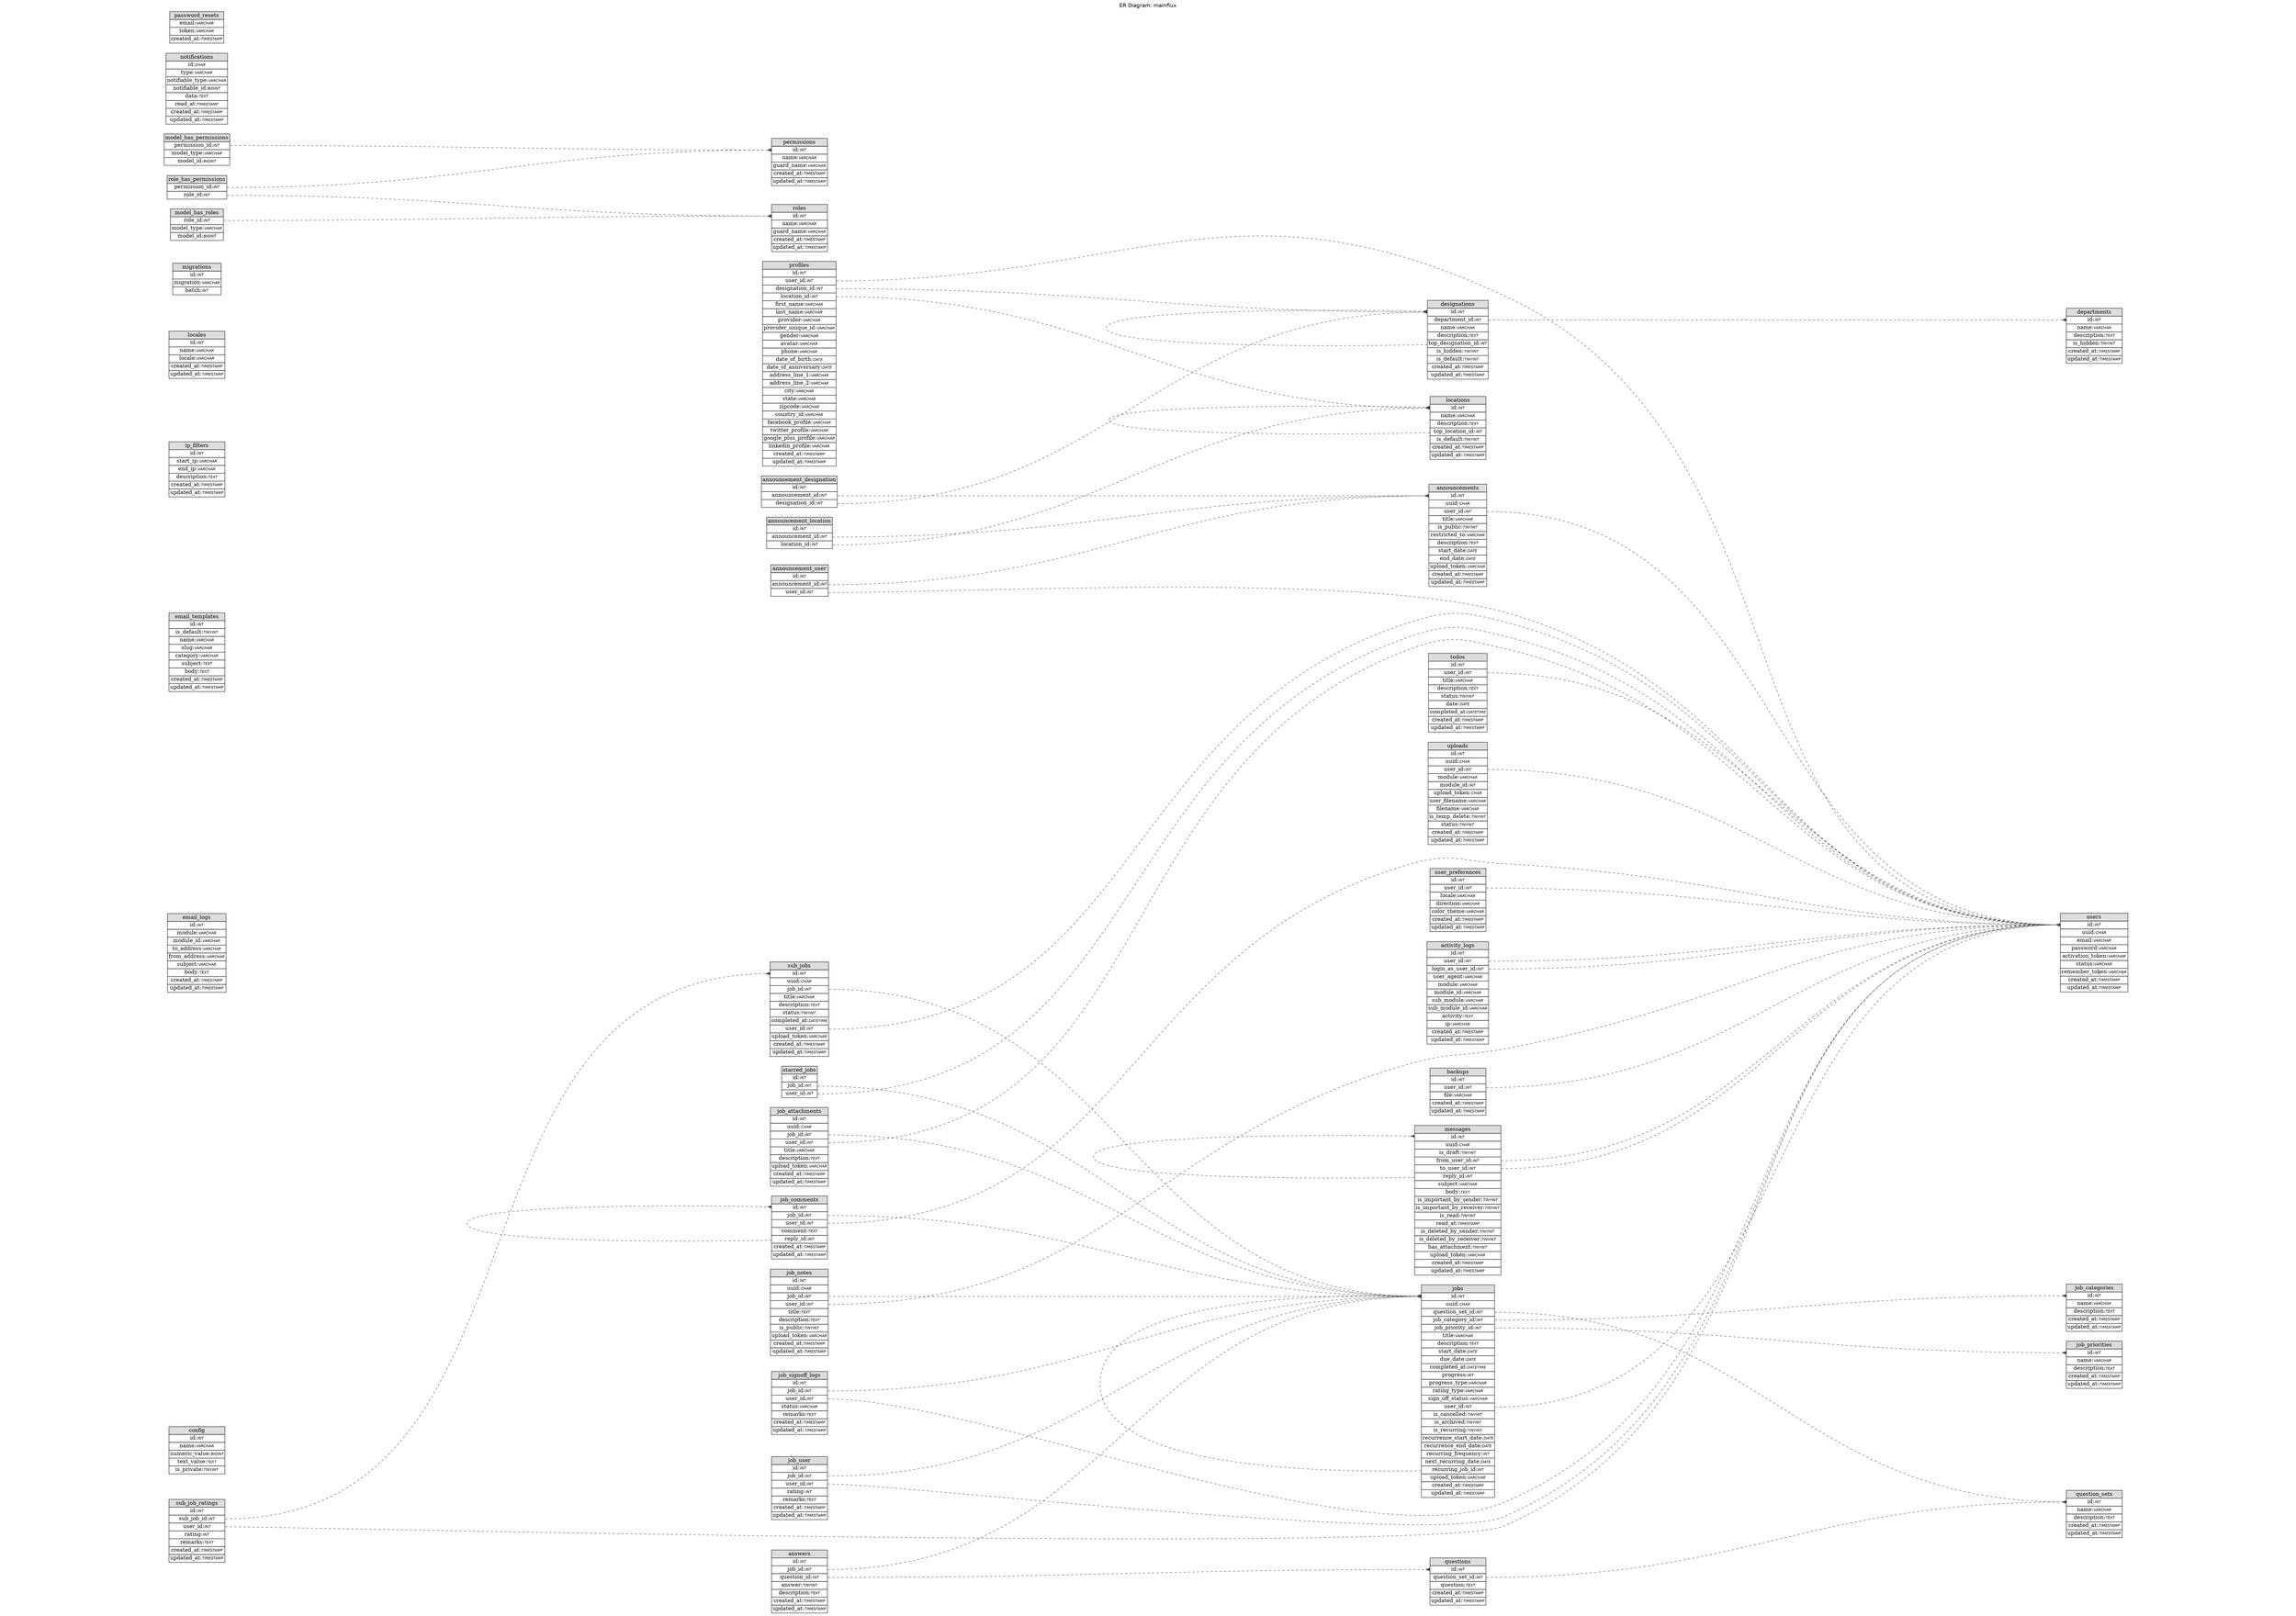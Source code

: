 // ************************************************************
// Generated by: Sequel Pro
// Version 4541
//
// http://www.sequelpro.com/
// https://github.com/sequelpro/sequelpro
//
// Host: localhost (MySQL 5.7.26)
// Database: mainflux
// Generation Time: 2019-09-07 17:00:14 +0000
// ************************************************************

digraph "Database Structure" {
	label = "ER Diagram: mainflux";
	labelloc = t;
	compound = true;
	node [ shape = record ];
	fontname = "Helvetica";
	ranksep = 1.25;
	ratio = 0.7;
	rankdir = LR;
	subgraph "table_activity_logs" {
		node [ shape = "plaintext" ];
		"activity_logs" [ label=<
			<TABLE BORDER="0" CELLSPACING="0" CELLBORDER="1">
			<TR><TD COLSPAN="3" BGCOLOR="#DDDDDD">activity_logs</TD></TR>
			<TR><TD COLSPAN="3" PORT="id">id:<FONT FACE="Helvetica-Oblique" POINT-SIZE="10">INT</FONT></TD></TR>
			<TR><TD COLSPAN="3" PORT="user_id">user_id:<FONT FACE="Helvetica-Oblique" POINT-SIZE="10">INT</FONT></TD></TR>
			<TR><TD COLSPAN="3" PORT="login_as_user_id">login_as_user_id:<FONT FACE="Helvetica-Oblique" POINT-SIZE="10">INT</FONT></TD></TR>
			<TR><TD COLSPAN="3" PORT="user_agent">user_agent:<FONT FACE="Helvetica-Oblique" POINT-SIZE="10">VARCHAR</FONT></TD></TR>
			<TR><TD COLSPAN="3" PORT="module">module:<FONT FACE="Helvetica-Oblique" POINT-SIZE="10">VARCHAR</FONT></TD></TR>
			<TR><TD COLSPAN="3" PORT="module_id">module_id:<FONT FACE="Helvetica-Oblique" POINT-SIZE="10">VARCHAR</FONT></TD></TR>
			<TR><TD COLSPAN="3" PORT="sub_module">sub_module:<FONT FACE="Helvetica-Oblique" POINT-SIZE="10">VARCHAR</FONT></TD></TR>
			<TR><TD COLSPAN="3" PORT="sub_module_id">sub_module_id:<FONT FACE="Helvetica-Oblique" POINT-SIZE="10">VARCHAR</FONT></TD></TR>
			<TR><TD COLSPAN="3" PORT="activity">activity:<FONT FACE="Helvetica-Oblique" POINT-SIZE="10">TEXT</FONT></TD></TR>
			<TR><TD COLSPAN="3" PORT="ip">ip:<FONT FACE="Helvetica-Oblique" POINT-SIZE="10">VARCHAR</FONT></TD></TR>
			<TR><TD COLSPAN="3" PORT="created_at">created_at:<FONT FACE="Helvetica-Oblique" POINT-SIZE="10">TIMESTAMP</FONT></TD></TR>
			<TR><TD COLSPAN="3" PORT="updated_at">updated_at:<FONT FACE="Helvetica-Oblique" POINT-SIZE="10">TIMESTAMP</FONT></TD></TR>
			</TABLE>>
		];
	}
	subgraph "table_announcement_designation" {
		node [ shape = "plaintext" ];
		"announcement_designation" [ label=<
			<TABLE BORDER="0" CELLSPACING="0" CELLBORDER="1">
			<TR><TD COLSPAN="3" BGCOLOR="#DDDDDD">announcement_designation</TD></TR>
			<TR><TD COLSPAN="3" PORT="id">id:<FONT FACE="Helvetica-Oblique" POINT-SIZE="10">INT</FONT></TD></TR>
			<TR><TD COLSPAN="3" PORT="announcement_id">announcement_id:<FONT FACE="Helvetica-Oblique" POINT-SIZE="10">INT</FONT></TD></TR>
			<TR><TD COLSPAN="3" PORT="designation_id">designation_id:<FONT FACE="Helvetica-Oblique" POINT-SIZE="10">INT</FONT></TD></TR>
			</TABLE>>
		];
	}
	subgraph "table_announcement_location" {
		node [ shape = "plaintext" ];
		"announcement_location" [ label=<
			<TABLE BORDER="0" CELLSPACING="0" CELLBORDER="1">
			<TR><TD COLSPAN="3" BGCOLOR="#DDDDDD">announcement_location</TD></TR>
			<TR><TD COLSPAN="3" PORT="id">id:<FONT FACE="Helvetica-Oblique" POINT-SIZE="10">INT</FONT></TD></TR>
			<TR><TD COLSPAN="3" PORT="announcement_id">announcement_id:<FONT FACE="Helvetica-Oblique" POINT-SIZE="10">INT</FONT></TD></TR>
			<TR><TD COLSPAN="3" PORT="location_id">location_id:<FONT FACE="Helvetica-Oblique" POINT-SIZE="10">INT</FONT></TD></TR>
			</TABLE>>
		];
	}
	subgraph "table_announcement_user" {
		node [ shape = "plaintext" ];
		"announcement_user" [ label=<
			<TABLE BORDER="0" CELLSPACING="0" CELLBORDER="1">
			<TR><TD COLSPAN="3" BGCOLOR="#DDDDDD">announcement_user</TD></TR>
			<TR><TD COLSPAN="3" PORT="id">id:<FONT FACE="Helvetica-Oblique" POINT-SIZE="10">INT</FONT></TD></TR>
			<TR><TD COLSPAN="3" PORT="announcement_id">announcement_id:<FONT FACE="Helvetica-Oblique" POINT-SIZE="10">INT</FONT></TD></TR>
			<TR><TD COLSPAN="3" PORT="user_id">user_id:<FONT FACE="Helvetica-Oblique" POINT-SIZE="10">INT</FONT></TD></TR>
			</TABLE>>
		];
	}
	subgraph "table_announcements" {
		node [ shape = "plaintext" ];
		"announcements" [ label=<
			<TABLE BORDER="0" CELLSPACING="0" CELLBORDER="1">
			<TR><TD COLSPAN="3" BGCOLOR="#DDDDDD">announcements</TD></TR>
			<TR><TD COLSPAN="3" PORT="id">id:<FONT FACE="Helvetica-Oblique" POINT-SIZE="10">INT</FONT></TD></TR>
			<TR><TD COLSPAN="3" PORT="uuid">uuid:<FONT FACE="Helvetica-Oblique" POINT-SIZE="10">CHAR</FONT></TD></TR>
			<TR><TD COLSPAN="3" PORT="user_id">user_id:<FONT FACE="Helvetica-Oblique" POINT-SIZE="10">INT</FONT></TD></TR>
			<TR><TD COLSPAN="3" PORT="title">title:<FONT FACE="Helvetica-Oblique" POINT-SIZE="10">VARCHAR</FONT></TD></TR>
			<TR><TD COLSPAN="3" PORT="is_public">is_public:<FONT FACE="Helvetica-Oblique" POINT-SIZE="10">TINYINT</FONT></TD></TR>
			<TR><TD COLSPAN="3" PORT="restricted_to">restricted_to:<FONT FACE="Helvetica-Oblique" POINT-SIZE="10">VARCHAR</FONT></TD></TR>
			<TR><TD COLSPAN="3" PORT="description">description:<FONT FACE="Helvetica-Oblique" POINT-SIZE="10">TEXT</FONT></TD></TR>
			<TR><TD COLSPAN="3" PORT="start_date">start_date:<FONT FACE="Helvetica-Oblique" POINT-SIZE="10">DATE</FONT></TD></TR>
			<TR><TD COLSPAN="3" PORT="end_date">end_date:<FONT FACE="Helvetica-Oblique" POINT-SIZE="10">DATE</FONT></TD></TR>
			<TR><TD COLSPAN="3" PORT="upload_token">upload_token:<FONT FACE="Helvetica-Oblique" POINT-SIZE="10">VARCHAR</FONT></TD></TR>
			<TR><TD COLSPAN="3" PORT="created_at">created_at:<FONT FACE="Helvetica-Oblique" POINT-SIZE="10">TIMESTAMP</FONT></TD></TR>
			<TR><TD COLSPAN="3" PORT="updated_at">updated_at:<FONT FACE="Helvetica-Oblique" POINT-SIZE="10">TIMESTAMP</FONT></TD></TR>
			</TABLE>>
		];
	}
	subgraph "table_answers" {
		node [ shape = "plaintext" ];
		"answers" [ label=<
			<TABLE BORDER="0" CELLSPACING="0" CELLBORDER="1">
			<TR><TD COLSPAN="3" BGCOLOR="#DDDDDD">answers</TD></TR>
			<TR><TD COLSPAN="3" PORT="id">id:<FONT FACE="Helvetica-Oblique" POINT-SIZE="10">INT</FONT></TD></TR>
			<TR><TD COLSPAN="3" PORT="job_id">job_id:<FONT FACE="Helvetica-Oblique" POINT-SIZE="10">INT</FONT></TD></TR>
			<TR><TD COLSPAN="3" PORT="question_id">question_id:<FONT FACE="Helvetica-Oblique" POINT-SIZE="10">INT</FONT></TD></TR>
			<TR><TD COLSPAN="3" PORT="answer">answer:<FONT FACE="Helvetica-Oblique" POINT-SIZE="10">TINYINT</FONT></TD></TR>
			<TR><TD COLSPAN="3" PORT="description">description:<FONT FACE="Helvetica-Oblique" POINT-SIZE="10">TEXT</FONT></TD></TR>
			<TR><TD COLSPAN="3" PORT="created_at">created_at:<FONT FACE="Helvetica-Oblique" POINT-SIZE="10">TIMESTAMP</FONT></TD></TR>
			<TR><TD COLSPAN="3" PORT="updated_at">updated_at:<FONT FACE="Helvetica-Oblique" POINT-SIZE="10">TIMESTAMP</FONT></TD></TR>
			</TABLE>>
		];
	}
	subgraph "table_backups" {
		node [ shape = "plaintext" ];
		"backups" [ label=<
			<TABLE BORDER="0" CELLSPACING="0" CELLBORDER="1">
			<TR><TD COLSPAN="3" BGCOLOR="#DDDDDD">backups</TD></TR>
			<TR><TD COLSPAN="3" PORT="id">id:<FONT FACE="Helvetica-Oblique" POINT-SIZE="10">INT</FONT></TD></TR>
			<TR><TD COLSPAN="3" PORT="user_id">user_id:<FONT FACE="Helvetica-Oblique" POINT-SIZE="10">INT</FONT></TD></TR>
			<TR><TD COLSPAN="3" PORT="file">file:<FONT FACE="Helvetica-Oblique" POINT-SIZE="10">VARCHAR</FONT></TD></TR>
			<TR><TD COLSPAN="3" PORT="created_at">created_at:<FONT FACE="Helvetica-Oblique" POINT-SIZE="10">TIMESTAMP</FONT></TD></TR>
			<TR><TD COLSPAN="3" PORT="updated_at">updated_at:<FONT FACE="Helvetica-Oblique" POINT-SIZE="10">TIMESTAMP</FONT></TD></TR>
			</TABLE>>
		];
	}
	subgraph "table_config" {
		node [ shape = "plaintext" ];
		"config" [ label=<
			<TABLE BORDER="0" CELLSPACING="0" CELLBORDER="1">
			<TR><TD COLSPAN="3" BGCOLOR="#DDDDDD">config</TD></TR>
			<TR><TD COLSPAN="3" PORT="id">id:<FONT FACE="Helvetica-Oblique" POINT-SIZE="10">INT</FONT></TD></TR>
			<TR><TD COLSPAN="3" PORT="name">name:<FONT FACE="Helvetica-Oblique" POINT-SIZE="10">VARCHAR</FONT></TD></TR>
			<TR><TD COLSPAN="3" PORT="numeric_value">numeric_value:<FONT FACE="Helvetica-Oblique" POINT-SIZE="10">BIGINT</FONT></TD></TR>
			<TR><TD COLSPAN="3" PORT="text_value">text_value:<FONT FACE="Helvetica-Oblique" POINT-SIZE="10">TEXT</FONT></TD></TR>
			<TR><TD COLSPAN="3" PORT="is_private">is_private:<FONT FACE="Helvetica-Oblique" POINT-SIZE="10">TINYINT</FONT></TD></TR>
			</TABLE>>
		];
	}
	subgraph "table_departments" {
		node [ shape = "plaintext" ];
		"departments" [ label=<
			<TABLE BORDER="0" CELLSPACING="0" CELLBORDER="1">
			<TR><TD COLSPAN="3" BGCOLOR="#DDDDDD">departments</TD></TR>
			<TR><TD COLSPAN="3" PORT="id">id:<FONT FACE="Helvetica-Oblique" POINT-SIZE="10">INT</FONT></TD></TR>
			<TR><TD COLSPAN="3" PORT="name">name:<FONT FACE="Helvetica-Oblique" POINT-SIZE="10">VARCHAR</FONT></TD></TR>
			<TR><TD COLSPAN="3" PORT="description">description:<FONT FACE="Helvetica-Oblique" POINT-SIZE="10">TEXT</FONT></TD></TR>
			<TR><TD COLSPAN="3" PORT="is_hidden">is_hidden:<FONT FACE="Helvetica-Oblique" POINT-SIZE="10">TINYINT</FONT></TD></TR>
			<TR><TD COLSPAN="3" PORT="created_at">created_at:<FONT FACE="Helvetica-Oblique" POINT-SIZE="10">TIMESTAMP</FONT></TD></TR>
			<TR><TD COLSPAN="3" PORT="updated_at">updated_at:<FONT FACE="Helvetica-Oblique" POINT-SIZE="10">TIMESTAMP</FONT></TD></TR>
			</TABLE>>
		];
	}
	subgraph "table_designations" {
		node [ shape = "plaintext" ];
		"designations" [ label=<
			<TABLE BORDER="0" CELLSPACING="0" CELLBORDER="1">
			<TR><TD COLSPAN="3" BGCOLOR="#DDDDDD">designations</TD></TR>
			<TR><TD COLSPAN="3" PORT="id">id:<FONT FACE="Helvetica-Oblique" POINT-SIZE="10">INT</FONT></TD></TR>
			<TR><TD COLSPAN="3" PORT="department_id">department_id:<FONT FACE="Helvetica-Oblique" POINT-SIZE="10">INT</FONT></TD></TR>
			<TR><TD COLSPAN="3" PORT="name">name:<FONT FACE="Helvetica-Oblique" POINT-SIZE="10">VARCHAR</FONT></TD></TR>
			<TR><TD COLSPAN="3" PORT="description">description:<FONT FACE="Helvetica-Oblique" POINT-SIZE="10">TEXT</FONT></TD></TR>
			<TR><TD COLSPAN="3" PORT="top_designation_id">top_designation_id:<FONT FACE="Helvetica-Oblique" POINT-SIZE="10">INT</FONT></TD></TR>
			<TR><TD COLSPAN="3" PORT="is_hidden">is_hidden:<FONT FACE="Helvetica-Oblique" POINT-SIZE="10">TINYINT</FONT></TD></TR>
			<TR><TD COLSPAN="3" PORT="is_default">is_default:<FONT FACE="Helvetica-Oblique" POINT-SIZE="10">TINYINT</FONT></TD></TR>
			<TR><TD COLSPAN="3" PORT="created_at">created_at:<FONT FACE="Helvetica-Oblique" POINT-SIZE="10">TIMESTAMP</FONT></TD></TR>
			<TR><TD COLSPAN="3" PORT="updated_at">updated_at:<FONT FACE="Helvetica-Oblique" POINT-SIZE="10">TIMESTAMP</FONT></TD></TR>
			</TABLE>>
		];
	}
	subgraph "table_email_logs" {
		node [ shape = "plaintext" ];
		"email_logs" [ label=<
			<TABLE BORDER="0" CELLSPACING="0" CELLBORDER="1">
			<TR><TD COLSPAN="3" BGCOLOR="#DDDDDD">email_logs</TD></TR>
			<TR><TD COLSPAN="3" PORT="id">id:<FONT FACE="Helvetica-Oblique" POINT-SIZE="10">INT</FONT></TD></TR>
			<TR><TD COLSPAN="3" PORT="module">module:<FONT FACE="Helvetica-Oblique" POINT-SIZE="10">VARCHAR</FONT></TD></TR>
			<TR><TD COLSPAN="3" PORT="module_id">module_id:<FONT FACE="Helvetica-Oblique" POINT-SIZE="10">VARCHAR</FONT></TD></TR>
			<TR><TD COLSPAN="3" PORT="to_address">to_address:<FONT FACE="Helvetica-Oblique" POINT-SIZE="10">VARCHAR</FONT></TD></TR>
			<TR><TD COLSPAN="3" PORT="from_address">from_address:<FONT FACE="Helvetica-Oblique" POINT-SIZE="10">VARCHAR</FONT></TD></TR>
			<TR><TD COLSPAN="3" PORT="subject">subject:<FONT FACE="Helvetica-Oblique" POINT-SIZE="10">VARCHAR</FONT></TD></TR>
			<TR><TD COLSPAN="3" PORT="body">body:<FONT FACE="Helvetica-Oblique" POINT-SIZE="10">TEXT</FONT></TD></TR>
			<TR><TD COLSPAN="3" PORT="created_at">created_at:<FONT FACE="Helvetica-Oblique" POINT-SIZE="10">TIMESTAMP</FONT></TD></TR>
			<TR><TD COLSPAN="3" PORT="updated_at">updated_at:<FONT FACE="Helvetica-Oblique" POINT-SIZE="10">TIMESTAMP</FONT></TD></TR>
			</TABLE>>
		];
	}
	subgraph "table_email_templates" {
		node [ shape = "plaintext" ];
		"email_templates" [ label=<
			<TABLE BORDER="0" CELLSPACING="0" CELLBORDER="1">
			<TR><TD COLSPAN="3" BGCOLOR="#DDDDDD">email_templates</TD></TR>
			<TR><TD COLSPAN="3" PORT="id">id:<FONT FACE="Helvetica-Oblique" POINT-SIZE="10">INT</FONT></TD></TR>
			<TR><TD COLSPAN="3" PORT="is_default">is_default:<FONT FACE="Helvetica-Oblique" POINT-SIZE="10">TINYINT</FONT></TD></TR>
			<TR><TD COLSPAN="3" PORT="name">name:<FONT FACE="Helvetica-Oblique" POINT-SIZE="10">VARCHAR</FONT></TD></TR>
			<TR><TD COLSPAN="3" PORT="slug">slug:<FONT FACE="Helvetica-Oblique" POINT-SIZE="10">VARCHAR</FONT></TD></TR>
			<TR><TD COLSPAN="3" PORT="category">category:<FONT FACE="Helvetica-Oblique" POINT-SIZE="10">VARCHAR</FONT></TD></TR>
			<TR><TD COLSPAN="3" PORT="subject">subject:<FONT FACE="Helvetica-Oblique" POINT-SIZE="10">TEXT</FONT></TD></TR>
			<TR><TD COLSPAN="3" PORT="body">body:<FONT FACE="Helvetica-Oblique" POINT-SIZE="10">TEXT</FONT></TD></TR>
			<TR><TD COLSPAN="3" PORT="created_at">created_at:<FONT FACE="Helvetica-Oblique" POINT-SIZE="10">TIMESTAMP</FONT></TD></TR>
			<TR><TD COLSPAN="3" PORT="updated_at">updated_at:<FONT FACE="Helvetica-Oblique" POINT-SIZE="10">TIMESTAMP</FONT></TD></TR>
			</TABLE>>
		];
	}
	subgraph "table_ip_filters" {
		node [ shape = "plaintext" ];
		"ip_filters" [ label=<
			<TABLE BORDER="0" CELLSPACING="0" CELLBORDER="1">
			<TR><TD COLSPAN="3" BGCOLOR="#DDDDDD">ip_filters</TD></TR>
			<TR><TD COLSPAN="3" PORT="id">id:<FONT FACE="Helvetica-Oblique" POINT-SIZE="10">INT</FONT></TD></TR>
			<TR><TD COLSPAN="3" PORT="start_ip">start_ip:<FONT FACE="Helvetica-Oblique" POINT-SIZE="10">VARCHAR</FONT></TD></TR>
			<TR><TD COLSPAN="3" PORT="end_ip">end_ip:<FONT FACE="Helvetica-Oblique" POINT-SIZE="10">VARCHAR</FONT></TD></TR>
			<TR><TD COLSPAN="3" PORT="description">description:<FONT FACE="Helvetica-Oblique" POINT-SIZE="10">TEXT</FONT></TD></TR>
			<TR><TD COLSPAN="3" PORT="created_at">created_at:<FONT FACE="Helvetica-Oblique" POINT-SIZE="10">TIMESTAMP</FONT></TD></TR>
			<TR><TD COLSPAN="3" PORT="updated_at">updated_at:<FONT FACE="Helvetica-Oblique" POINT-SIZE="10">TIMESTAMP</FONT></TD></TR>
			</TABLE>>
		];
	}
	subgraph "table_jobs" {
		node [ shape = "plaintext" ];
		"jobs" [ label=<
			<TABLE BORDER="0" CELLSPACING="0" CELLBORDER="1">
			<TR><TD COLSPAN="3" BGCOLOR="#DDDDDD">jobs</TD></TR>
			<TR><TD COLSPAN="3" PORT="id">id:<FONT FACE="Helvetica-Oblique" POINT-SIZE="10">BIGINT</FONT></TD></TR>
			<TR><TD COLSPAN="3" PORT="queue">queue:<FONT FACE="Helvetica-Oblique" POINT-SIZE="10">VARCHAR</FONT></TD></TR>
			<TR><TD COLSPAN="3" PORT="payload">payload:<FONT FACE="Helvetica-Oblique" POINT-SIZE="10">LONGTEXT</FONT></TD></TR>
			<TR><TD COLSPAN="3" PORT="attempts">attempts:<FONT FACE="Helvetica-Oblique" POINT-SIZE="10">TINYINT</FONT></TD></TR>
			<TR><TD COLSPAN="3" PORT="reserved_at">reserved_at:<FONT FACE="Helvetica-Oblique" POINT-SIZE="10">INT</FONT></TD></TR>
			<TR><TD COLSPAN="3" PORT="available_at">available_at:<FONT FACE="Helvetica-Oblique" POINT-SIZE="10">INT</FONT></TD></TR>
			<TR><TD COLSPAN="3" PORT="created_at">created_at:<FONT FACE="Helvetica-Oblique" POINT-SIZE="10">INT</FONT></TD></TR>
			</TABLE>>
		];
	}
	subgraph "table_locales" {
		node [ shape = "plaintext" ];
		"locales" [ label=<
			<TABLE BORDER="0" CELLSPACING="0" CELLBORDER="1">
			<TR><TD COLSPAN="3" BGCOLOR="#DDDDDD">locales</TD></TR>
			<TR><TD COLSPAN="3" PORT="id">id:<FONT FACE="Helvetica-Oblique" POINT-SIZE="10">INT</FONT></TD></TR>
			<TR><TD COLSPAN="3" PORT="name">name:<FONT FACE="Helvetica-Oblique" POINT-SIZE="10">VARCHAR</FONT></TD></TR>
			<TR><TD COLSPAN="3" PORT="locale">locale:<FONT FACE="Helvetica-Oblique" POINT-SIZE="10">VARCHAR</FONT></TD></TR>
			<TR><TD COLSPAN="3" PORT="created_at">created_at:<FONT FACE="Helvetica-Oblique" POINT-SIZE="10">TIMESTAMP</FONT></TD></TR>
			<TR><TD COLSPAN="3" PORT="updated_at">updated_at:<FONT FACE="Helvetica-Oblique" POINT-SIZE="10">TIMESTAMP</FONT></TD></TR>
			</TABLE>>
		];
	}
	subgraph "table_locations" {
		node [ shape = "plaintext" ];
		"locations" [ label=<
			<TABLE BORDER="0" CELLSPACING="0" CELLBORDER="1">
			<TR><TD COLSPAN="3" BGCOLOR="#DDDDDD">locations</TD></TR>
			<TR><TD COLSPAN="3" PORT="id">id:<FONT FACE="Helvetica-Oblique" POINT-SIZE="10">INT</FONT></TD></TR>
			<TR><TD COLSPAN="3" PORT="name">name:<FONT FACE="Helvetica-Oblique" POINT-SIZE="10">VARCHAR</FONT></TD></TR>
			<TR><TD COLSPAN="3" PORT="description">description:<FONT FACE="Helvetica-Oblique" POINT-SIZE="10">TEXT</FONT></TD></TR>
			<TR><TD COLSPAN="3" PORT="top_location_id">top_location_id:<FONT FACE="Helvetica-Oblique" POINT-SIZE="10">INT</FONT></TD></TR>
			<TR><TD COLSPAN="3" PORT="is_default">is_default:<FONT FACE="Helvetica-Oblique" POINT-SIZE="10">TINYINT</FONT></TD></TR>
			<TR><TD COLSPAN="3" PORT="created_at">created_at:<FONT FACE="Helvetica-Oblique" POINT-SIZE="10">TIMESTAMP</FONT></TD></TR>
			<TR><TD COLSPAN="3" PORT="updated_at">updated_at:<FONT FACE="Helvetica-Oblique" POINT-SIZE="10">TIMESTAMP</FONT></TD></TR>
			</TABLE>>
		];
	}
	subgraph "table_messages" {
		node [ shape = "plaintext" ];
		"messages" [ label=<
			<TABLE BORDER="0" CELLSPACING="0" CELLBORDER="1">
			<TR><TD COLSPAN="3" BGCOLOR="#DDDDDD">messages</TD></TR>
			<TR><TD COLSPAN="3" PORT="id">id:<FONT FACE="Helvetica-Oblique" POINT-SIZE="10">INT</FONT></TD></TR>
			<TR><TD COLSPAN="3" PORT="uuid">uuid:<FONT FACE="Helvetica-Oblique" POINT-SIZE="10">CHAR</FONT></TD></TR>
			<TR><TD COLSPAN="3" PORT="is_draft">is_draft:<FONT FACE="Helvetica-Oblique" POINT-SIZE="10">TINYINT</FONT></TD></TR>
			<TR><TD COLSPAN="3" PORT="from_user_id">from_user_id:<FONT FACE="Helvetica-Oblique" POINT-SIZE="10">INT</FONT></TD></TR>
			<TR><TD COLSPAN="3" PORT="to_user_id">to_user_id:<FONT FACE="Helvetica-Oblique" POINT-SIZE="10">INT</FONT></TD></TR>
			<TR><TD COLSPAN="3" PORT="reply_id">reply_id:<FONT FACE="Helvetica-Oblique" POINT-SIZE="10">INT</FONT></TD></TR>
			<TR><TD COLSPAN="3" PORT="subject">subject:<FONT FACE="Helvetica-Oblique" POINT-SIZE="10">VARCHAR</FONT></TD></TR>
			<TR><TD COLSPAN="3" PORT="body">body:<FONT FACE="Helvetica-Oblique" POINT-SIZE="10">TEXT</FONT></TD></TR>
			<TR><TD COLSPAN="3" PORT="is_important_by_sender">is_important_by_sender:<FONT FACE="Helvetica-Oblique" POINT-SIZE="10">TINYINT</FONT></TD></TR>
			<TR><TD COLSPAN="3" PORT="is_important_by_receiver">is_important_by_receiver:<FONT FACE="Helvetica-Oblique" POINT-SIZE="10">TINYINT</FONT></TD></TR>
			<TR><TD COLSPAN="3" PORT="is_read">is_read:<FONT FACE="Helvetica-Oblique" POINT-SIZE="10">TINYINT</FONT></TD></TR>
			<TR><TD COLSPAN="3" PORT="read_at">read_at:<FONT FACE="Helvetica-Oblique" POINT-SIZE="10">TIMESTAMP</FONT></TD></TR>
			<TR><TD COLSPAN="3" PORT="is_deleted_by_sender">is_deleted_by_sender:<FONT FACE="Helvetica-Oblique" POINT-SIZE="10">TINYINT</FONT></TD></TR>
			<TR><TD COLSPAN="3" PORT="is_deleted_by_receiver">is_deleted_by_receiver:<FONT FACE="Helvetica-Oblique" POINT-SIZE="10">TINYINT</FONT></TD></TR>
			<TR><TD COLSPAN="3" PORT="has_attachment">has_attachment:<FONT FACE="Helvetica-Oblique" POINT-SIZE="10">TINYINT</FONT></TD></TR>
			<TR><TD COLSPAN="3" PORT="upload_token">upload_token:<FONT FACE="Helvetica-Oblique" POINT-SIZE="10">VARCHAR</FONT></TD></TR>
			<TR><TD COLSPAN="3" PORT="created_at">created_at:<FONT FACE="Helvetica-Oblique" POINT-SIZE="10">TIMESTAMP</FONT></TD></TR>
			<TR><TD COLSPAN="3" PORT="updated_at">updated_at:<FONT FACE="Helvetica-Oblique" POINT-SIZE="10">TIMESTAMP</FONT></TD></TR>
			</TABLE>>
		];
	}
	subgraph "table_migrations" {
		node [ shape = "plaintext" ];
		"migrations" [ label=<
			<TABLE BORDER="0" CELLSPACING="0" CELLBORDER="1">
			<TR><TD COLSPAN="3" BGCOLOR="#DDDDDD">migrations</TD></TR>
			<TR><TD COLSPAN="3" PORT="id">id:<FONT FACE="Helvetica-Oblique" POINT-SIZE="10">INT</FONT></TD></TR>
			<TR><TD COLSPAN="3" PORT="migration">migration:<FONT FACE="Helvetica-Oblique" POINT-SIZE="10">VARCHAR</FONT></TD></TR>
			<TR><TD COLSPAN="3" PORT="batch">batch:<FONT FACE="Helvetica-Oblique" POINT-SIZE="10">INT</FONT></TD></TR>
			</TABLE>>
		];
	}
	subgraph "table_model_has_permissions" {
		node [ shape = "plaintext" ];
		"model_has_permissions" [ label=<
			<TABLE BORDER="0" CELLSPACING="0" CELLBORDER="1">
			<TR><TD COLSPAN="3" BGCOLOR="#DDDDDD">model_has_permissions</TD></TR>
			<TR><TD COLSPAN="3" PORT="permission_id">permission_id:<FONT FACE="Helvetica-Oblique" POINT-SIZE="10">INT</FONT></TD></TR>
			<TR><TD COLSPAN="3" PORT="model_type">model_type:<FONT FACE="Helvetica-Oblique" POINT-SIZE="10">VARCHAR</FONT></TD></TR>
			<TR><TD COLSPAN="3" PORT="model_id">model_id:<FONT FACE="Helvetica-Oblique" POINT-SIZE="10">BIGINT</FONT></TD></TR>
			</TABLE>>
		];
	}
	subgraph "table_model_has_roles" {
		node [ shape = "plaintext" ];
		"model_has_roles" [ label=<
			<TABLE BORDER="0" CELLSPACING="0" CELLBORDER="1">
			<TR><TD COLSPAN="3" BGCOLOR="#DDDDDD">model_has_roles</TD></TR>
			<TR><TD COLSPAN="3" PORT="role_id">role_id:<FONT FACE="Helvetica-Oblique" POINT-SIZE="10">INT</FONT></TD></TR>
			<TR><TD COLSPAN="3" PORT="model_type">model_type:<FONT FACE="Helvetica-Oblique" POINT-SIZE="10">VARCHAR</FONT></TD></TR>
			<TR><TD COLSPAN="3" PORT="model_id">model_id:<FONT FACE="Helvetica-Oblique" POINT-SIZE="10">BIGINT</FONT></TD></TR>
			</TABLE>>
		];
	}
	subgraph "table_notifications" {
		node [ shape = "plaintext" ];
		"notifications" [ label=<
			<TABLE BORDER="0" CELLSPACING="0" CELLBORDER="1">
			<TR><TD COLSPAN="3" BGCOLOR="#DDDDDD">notifications</TD></TR>
			<TR><TD COLSPAN="3" PORT="id">id:<FONT FACE="Helvetica-Oblique" POINT-SIZE="10">CHAR</FONT></TD></TR>
			<TR><TD COLSPAN="3" PORT="type">type:<FONT FACE="Helvetica-Oblique" POINT-SIZE="10">VARCHAR</FONT></TD></TR>
			<TR><TD COLSPAN="3" PORT="notifiable_type">notifiable_type:<FONT FACE="Helvetica-Oblique" POINT-SIZE="10">VARCHAR</FONT></TD></TR>
			<TR><TD COLSPAN="3" PORT="notifiable_id">notifiable_id:<FONT FACE="Helvetica-Oblique" POINT-SIZE="10">BIGINT</FONT></TD></TR>
			<TR><TD COLSPAN="3" PORT="data">data:<FONT FACE="Helvetica-Oblique" POINT-SIZE="10">TEXT</FONT></TD></TR>
			<TR><TD COLSPAN="3" PORT="read_at">read_at:<FONT FACE="Helvetica-Oblique" POINT-SIZE="10">TIMESTAMP</FONT></TD></TR>
			<TR><TD COLSPAN="3" PORT="created_at">created_at:<FONT FACE="Helvetica-Oblique" POINT-SIZE="10">TIMESTAMP</FONT></TD></TR>
			<TR><TD COLSPAN="3" PORT="updated_at">updated_at:<FONT FACE="Helvetica-Oblique" POINT-SIZE="10">TIMESTAMP</FONT></TD></TR>
			</TABLE>>
		];
	}
	subgraph "table_password_resets" {
		node [ shape = "plaintext" ];
		"password_resets" [ label=<
			<TABLE BORDER="0" CELLSPACING="0" CELLBORDER="1">
			<TR><TD COLSPAN="3" BGCOLOR="#DDDDDD">password_resets</TD></TR>
			<TR><TD COLSPAN="3" PORT="email">email:<FONT FACE="Helvetica-Oblique" POINT-SIZE="10">VARCHAR</FONT></TD></TR>
			<TR><TD COLSPAN="3" PORT="token">token:<FONT FACE="Helvetica-Oblique" POINT-SIZE="10">VARCHAR</FONT></TD></TR>
			<TR><TD COLSPAN="3" PORT="created_at">created_at:<FONT FACE="Helvetica-Oblique" POINT-SIZE="10">TIMESTAMP</FONT></TD></TR>
			</TABLE>>
		];
	}
	subgraph "table_permissions" {
		node [ shape = "plaintext" ];
		"permissions" [ label=<
			<TABLE BORDER="0" CELLSPACING="0" CELLBORDER="1">
			<TR><TD COLSPAN="3" BGCOLOR="#DDDDDD">permissions</TD></TR>
			<TR><TD COLSPAN="3" PORT="id">id:<FONT FACE="Helvetica-Oblique" POINT-SIZE="10">INT</FONT></TD></TR>
			<TR><TD COLSPAN="3" PORT="name">name:<FONT FACE="Helvetica-Oblique" POINT-SIZE="10">VARCHAR</FONT></TD></TR>
			<TR><TD COLSPAN="3" PORT="guard_name">guard_name:<FONT FACE="Helvetica-Oblique" POINT-SIZE="10">VARCHAR</FONT></TD></TR>
			<TR><TD COLSPAN="3" PORT="created_at">created_at:<FONT FACE="Helvetica-Oblique" POINT-SIZE="10">TIMESTAMP</FONT></TD></TR>
			<TR><TD COLSPAN="3" PORT="updated_at">updated_at:<FONT FACE="Helvetica-Oblique" POINT-SIZE="10">TIMESTAMP</FONT></TD></TR>
			</TABLE>>
		];
	}
	subgraph "table_profiles" {
		node [ shape = "plaintext" ];
		"profiles" [ label=<
			<TABLE BORDER="0" CELLSPACING="0" CELLBORDER="1">
			<TR><TD COLSPAN="3" BGCOLOR="#DDDDDD">profiles</TD></TR>
			<TR><TD COLSPAN="3" PORT="id">id:<FONT FACE="Helvetica-Oblique" POINT-SIZE="10">INT</FONT></TD></TR>
			<TR><TD COLSPAN="3" PORT="user_id">user_id:<FONT FACE="Helvetica-Oblique" POINT-SIZE="10">INT</FONT></TD></TR>
			<TR><TD COLSPAN="3" PORT="designation_id">designation_id:<FONT FACE="Helvetica-Oblique" POINT-SIZE="10">INT</FONT></TD></TR>
			<TR><TD COLSPAN="3" PORT="location_id">location_id:<FONT FACE="Helvetica-Oblique" POINT-SIZE="10">INT</FONT></TD></TR>
			<TR><TD COLSPAN="3" PORT="first_name">first_name:<FONT FACE="Helvetica-Oblique" POINT-SIZE="10">VARCHAR</FONT></TD></TR>
			<TR><TD COLSPAN="3" PORT="last_name">last_name:<FONT FACE="Helvetica-Oblique" POINT-SIZE="10">VARCHAR</FONT></TD></TR>
			<TR><TD COLSPAN="3" PORT="provider">provider:<FONT FACE="Helvetica-Oblique" POINT-SIZE="10">VARCHAR</FONT></TD></TR>
			<TR><TD COLSPAN="3" PORT="provider_unique_id">provider_unique_id:<FONT FACE="Helvetica-Oblique" POINT-SIZE="10">VARCHAR</FONT></TD></TR>
			<TR><TD COLSPAN="3" PORT="gender">gender:<FONT FACE="Helvetica-Oblique" POINT-SIZE="10">VARCHAR</FONT></TD></TR>
			<TR><TD COLSPAN="3" PORT="avatar">avatar:<FONT FACE="Helvetica-Oblique" POINT-SIZE="10">VARCHAR</FONT></TD></TR>
			<TR><TD COLSPAN="3" PORT="phone">phone:<FONT FACE="Helvetica-Oblique" POINT-SIZE="10">VARCHAR</FONT></TD></TR>
			<TR><TD COLSPAN="3" PORT="date_of_birth">date_of_birth:<FONT FACE="Helvetica-Oblique" POINT-SIZE="10">DATE</FONT></TD></TR>
			<TR><TD COLSPAN="3" PORT="date_of_anniversary">date_of_anniversary:<FONT FACE="Helvetica-Oblique" POINT-SIZE="10">DATE</FONT></TD></TR>
			<TR><TD COLSPAN="3" PORT="address_line_1">address_line_1:<FONT FACE="Helvetica-Oblique" POINT-SIZE="10">VARCHAR</FONT></TD></TR>
			<TR><TD COLSPAN="3" PORT="address_line_2">address_line_2:<FONT FACE="Helvetica-Oblique" POINT-SIZE="10">VARCHAR</FONT></TD></TR>
			<TR><TD COLSPAN="3" PORT="city">city:<FONT FACE="Helvetica-Oblique" POINT-SIZE="10">VARCHAR</FONT></TD></TR>
			<TR><TD COLSPAN="3" PORT="state">state:<FONT FACE="Helvetica-Oblique" POINT-SIZE="10">VARCHAR</FONT></TD></TR>
			<TR><TD COLSPAN="3" PORT="zipcode">zipcode:<FONT FACE="Helvetica-Oblique" POINT-SIZE="10">VARCHAR</FONT></TD></TR>
			<TR><TD COLSPAN="3" PORT="country_id">country_id:<FONT FACE="Helvetica-Oblique" POINT-SIZE="10">VARCHAR</FONT></TD></TR>
			<TR><TD COLSPAN="3" PORT="facebook_profile">facebook_profile:<FONT FACE="Helvetica-Oblique" POINT-SIZE="10">VARCHAR</FONT></TD></TR>
			<TR><TD COLSPAN="3" PORT="twitter_profile">twitter_profile:<FONT FACE="Helvetica-Oblique" POINT-SIZE="10">VARCHAR</FONT></TD></TR>
			<TR><TD COLSPAN="3" PORT="google_plus_profile">google_plus_profile:<FONT FACE="Helvetica-Oblique" POINT-SIZE="10">VARCHAR</FONT></TD></TR>
			<TR><TD COLSPAN="3" PORT="linkedin_profile">linkedin_profile:<FONT FACE="Helvetica-Oblique" POINT-SIZE="10">VARCHAR</FONT></TD></TR>
			<TR><TD COLSPAN="3" PORT="created_at">created_at:<FONT FACE="Helvetica-Oblique" POINT-SIZE="10">TIMESTAMP</FONT></TD></TR>
			<TR><TD COLSPAN="3" PORT="updated_at">updated_at:<FONT FACE="Helvetica-Oblique" POINT-SIZE="10">TIMESTAMP</FONT></TD></TR>
			</TABLE>>
		];
	}
	subgraph "table_question_sets" {
		node [ shape = "plaintext" ];
		"question_sets" [ label=<
			<TABLE BORDER="0" CELLSPACING="0" CELLBORDER="1">
			<TR><TD COLSPAN="3" BGCOLOR="#DDDDDD">question_sets</TD></TR>
			<TR><TD COLSPAN="3" PORT="id">id:<FONT FACE="Helvetica-Oblique" POINT-SIZE="10">INT</FONT></TD></TR>
			<TR><TD COLSPAN="3" PORT="name">name:<FONT FACE="Helvetica-Oblique" POINT-SIZE="10">VARCHAR</FONT></TD></TR>
			<TR><TD COLSPAN="3" PORT="description">description:<FONT FACE="Helvetica-Oblique" POINT-SIZE="10">TEXT</FONT></TD></TR>
			<TR><TD COLSPAN="3" PORT="created_at">created_at:<FONT FACE="Helvetica-Oblique" POINT-SIZE="10">TIMESTAMP</FONT></TD></TR>
			<TR><TD COLSPAN="3" PORT="updated_at">updated_at:<FONT FACE="Helvetica-Oblique" POINT-SIZE="10">TIMESTAMP</FONT></TD></TR>
			</TABLE>>
		];
	}
	subgraph "table_questions" {
		node [ shape = "plaintext" ];
		"questions" [ label=<
			<TABLE BORDER="0" CELLSPACING="0" CELLBORDER="1">
			<TR><TD COLSPAN="3" BGCOLOR="#DDDDDD">questions</TD></TR>
			<TR><TD COLSPAN="3" PORT="id">id:<FONT FACE="Helvetica-Oblique" POINT-SIZE="10">INT</FONT></TD></TR>
			<TR><TD COLSPAN="3" PORT="question_set_id">question_set_id:<FONT FACE="Helvetica-Oblique" POINT-SIZE="10">INT</FONT></TD></TR>
			<TR><TD COLSPAN="3" PORT="question">question:<FONT FACE="Helvetica-Oblique" POINT-SIZE="10">TEXT</FONT></TD></TR>
			<TR><TD COLSPAN="3" PORT="created_at">created_at:<FONT FACE="Helvetica-Oblique" POINT-SIZE="10">TIMESTAMP</FONT></TD></TR>
			<TR><TD COLSPAN="3" PORT="updated_at">updated_at:<FONT FACE="Helvetica-Oblique" POINT-SIZE="10">TIMESTAMP</FONT></TD></TR>
			</TABLE>>
		];
	}
	subgraph "table_role_has_permissions" {
		node [ shape = "plaintext" ];
		"role_has_permissions" [ label=<
			<TABLE BORDER="0" CELLSPACING="0" CELLBORDER="1">
			<TR><TD COLSPAN="3" BGCOLOR="#DDDDDD">role_has_permissions</TD></TR>
			<TR><TD COLSPAN="3" PORT="permission_id">permission_id:<FONT FACE="Helvetica-Oblique" POINT-SIZE="10">INT</FONT></TD></TR>
			<TR><TD COLSPAN="3" PORT="role_id">role_id:<FONT FACE="Helvetica-Oblique" POINT-SIZE="10">INT</FONT></TD></TR>
			</TABLE>>
		];
	}
	subgraph "table_roles" {
		node [ shape = "plaintext" ];
		"roles" [ label=<
			<TABLE BORDER="0" CELLSPACING="0" CELLBORDER="1">
			<TR><TD COLSPAN="3" BGCOLOR="#DDDDDD">roles</TD></TR>
			<TR><TD COLSPAN="3" PORT="id">id:<FONT FACE="Helvetica-Oblique" POINT-SIZE="10">INT</FONT></TD></TR>
			<TR><TD COLSPAN="3" PORT="name">name:<FONT FACE="Helvetica-Oblique" POINT-SIZE="10">VARCHAR</FONT></TD></TR>
			<TR><TD COLSPAN="3" PORT="guard_name">guard_name:<FONT FACE="Helvetica-Oblique" POINT-SIZE="10">VARCHAR</FONT></TD></TR>
			<TR><TD COLSPAN="3" PORT="created_at">created_at:<FONT FACE="Helvetica-Oblique" POINT-SIZE="10">TIMESTAMP</FONT></TD></TR>
			<TR><TD COLSPAN="3" PORT="updated_at">updated_at:<FONT FACE="Helvetica-Oblique" POINT-SIZE="10">TIMESTAMP</FONT></TD></TR>
			</TABLE>>
		];
	}
	subgraph "table_starred_jobs" {
		node [ shape = "plaintext" ];
		"starred_jobs" [ label=<
			<TABLE BORDER="0" CELLSPACING="0" CELLBORDER="1">
			<TR><TD COLSPAN="3" BGCOLOR="#DDDDDD">starred_jobs</TD></TR>
			<TR><TD COLSPAN="3" PORT="id">id:<FONT FACE="Helvetica-Oblique" POINT-SIZE="10">INT</FONT></TD></TR>
			<TR><TD COLSPAN="3" PORT="job_id">job_id:<FONT FACE="Helvetica-Oblique" POINT-SIZE="10">INT</FONT></TD></TR>
			<TR><TD COLSPAN="3" PORT="user_id">user_id:<FONT FACE="Helvetica-Oblique" POINT-SIZE="10">INT</FONT></TD></TR>
			</TABLE>>
		];
	}
	subgraph "table_sub_job_ratings" {
		node [ shape = "plaintext" ];
		"sub_job_ratings" [ label=<
			<TABLE BORDER="0" CELLSPACING="0" CELLBORDER="1">
			<TR><TD COLSPAN="3" BGCOLOR="#DDDDDD">sub_job_ratings</TD></TR>
			<TR><TD COLSPAN="3" PORT="id">id:<FONT FACE="Helvetica-Oblique" POINT-SIZE="10">INT</FONT></TD></TR>
			<TR><TD COLSPAN="3" PORT="sub_job_id">sub_job_id:<FONT FACE="Helvetica-Oblique" POINT-SIZE="10">INT</FONT></TD></TR>
			<TR><TD COLSPAN="3" PORT="user_id">user_id:<FONT FACE="Helvetica-Oblique" POINT-SIZE="10">INT</FONT></TD></TR>
			<TR><TD COLSPAN="3" PORT="rating">rating:<FONT FACE="Helvetica-Oblique" POINT-SIZE="10">INT</FONT></TD></TR>
			<TR><TD COLSPAN="3" PORT="remarks">remarks:<FONT FACE="Helvetica-Oblique" POINT-SIZE="10">TEXT</FONT></TD></TR>
			<TR><TD COLSPAN="3" PORT="created_at">created_at:<FONT FACE="Helvetica-Oblique" POINT-SIZE="10">TIMESTAMP</FONT></TD></TR>
			<TR><TD COLSPAN="3" PORT="updated_at">updated_at:<FONT FACE="Helvetica-Oblique" POINT-SIZE="10">TIMESTAMP</FONT></TD></TR>
			</TABLE>>
		];
	}
	subgraph "table_sub_jobs" {
		node [ shape = "plaintext" ];
		"sub_jobs" [ label=<
			<TABLE BORDER="0" CELLSPACING="0" CELLBORDER="1">
			<TR><TD COLSPAN="3" BGCOLOR="#DDDDDD">sub_jobs</TD></TR>
			<TR><TD COLSPAN="3" PORT="id">id:<FONT FACE="Helvetica-Oblique" POINT-SIZE="10">INT</FONT></TD></TR>
			<TR><TD COLSPAN="3" PORT="uuid">uuid:<FONT FACE="Helvetica-Oblique" POINT-SIZE="10">CHAR</FONT></TD></TR>
			<TR><TD COLSPAN="3" PORT="job_id">job_id:<FONT FACE="Helvetica-Oblique" POINT-SIZE="10">INT</FONT></TD></TR>
			<TR><TD COLSPAN="3" PORT="title">title:<FONT FACE="Helvetica-Oblique" POINT-SIZE="10">VARCHAR</FONT></TD></TR>
			<TR><TD COLSPAN="3" PORT="description">description:<FONT FACE="Helvetica-Oblique" POINT-SIZE="10">TEXT</FONT></TD></TR>
			<TR><TD COLSPAN="3" PORT="status">status:<FONT FACE="Helvetica-Oblique" POINT-SIZE="10">TINYINT</FONT></TD></TR>
			<TR><TD COLSPAN="3" PORT="completed_at">completed_at:<FONT FACE="Helvetica-Oblique" POINT-SIZE="10">DATETIME</FONT></TD></TR>
			<TR><TD COLSPAN="3" PORT="user_id">user_id:<FONT FACE="Helvetica-Oblique" POINT-SIZE="10">INT</FONT></TD></TR>
			<TR><TD COLSPAN="3" PORT="upload_token">upload_token:<FONT FACE="Helvetica-Oblique" POINT-SIZE="10">VARCHAR</FONT></TD></TR>
			<TR><TD COLSPAN="3" PORT="created_at">created_at:<FONT FACE="Helvetica-Oblique" POINT-SIZE="10">TIMESTAMP</FONT></TD></TR>
			<TR><TD COLSPAN="3" PORT="updated_at">updated_at:<FONT FACE="Helvetica-Oblique" POINT-SIZE="10">TIMESTAMP</FONT></TD></TR>
			</TABLE>>
		];
	}
	subgraph "table_job_attachments" {
		node [ shape = "plaintext" ];
		"job_attachments" [ label=<
			<TABLE BORDER="0" CELLSPACING="0" CELLBORDER="1">
			<TR><TD COLSPAN="3" BGCOLOR="#DDDDDD">job_attachments</TD></TR>
			<TR><TD COLSPAN="3" PORT="id">id:<FONT FACE="Helvetica-Oblique" POINT-SIZE="10">INT</FONT></TD></TR>
			<TR><TD COLSPAN="3" PORT="uuid">uuid:<FONT FACE="Helvetica-Oblique" POINT-SIZE="10">CHAR</FONT></TD></TR>
			<TR><TD COLSPAN="3" PORT="job_id">job_id:<FONT FACE="Helvetica-Oblique" POINT-SIZE="10">INT</FONT></TD></TR>
			<TR><TD COLSPAN="3" PORT="user_id">user_id:<FONT FACE="Helvetica-Oblique" POINT-SIZE="10">INT</FONT></TD></TR>
			<TR><TD COLSPAN="3" PORT="title">title:<FONT FACE="Helvetica-Oblique" POINT-SIZE="10">VARCHAR</FONT></TD></TR>
			<TR><TD COLSPAN="3" PORT="description">description:<FONT FACE="Helvetica-Oblique" POINT-SIZE="10">TEXT</FONT></TD></TR>
			<TR><TD COLSPAN="3" PORT="upload_token">upload_token:<FONT FACE="Helvetica-Oblique" POINT-SIZE="10">VARCHAR</FONT></TD></TR>
			<TR><TD COLSPAN="3" PORT="created_at">created_at:<FONT FACE="Helvetica-Oblique" POINT-SIZE="10">TIMESTAMP</FONT></TD></TR>
			<TR><TD COLSPAN="3" PORT="updated_at">updated_at:<FONT FACE="Helvetica-Oblique" POINT-SIZE="10">TIMESTAMP</FONT></TD></TR>
			</TABLE>>
		];
	}
	subgraph "table_job_categories" {
		node [ shape = "plaintext" ];
		"job_categories" [ label=<
			<TABLE BORDER="0" CELLSPACING="0" CELLBORDER="1">
			<TR><TD COLSPAN="3" BGCOLOR="#DDDDDD">job_categories</TD></TR>
			<TR><TD COLSPAN="3" PORT="id">id:<FONT FACE="Helvetica-Oblique" POINT-SIZE="10">INT</FONT></TD></TR>
			<TR><TD COLSPAN="3" PORT="name">name:<FONT FACE="Helvetica-Oblique" POINT-SIZE="10">VARCHAR</FONT></TD></TR>
			<TR><TD COLSPAN="3" PORT="description">description:<FONT FACE="Helvetica-Oblique" POINT-SIZE="10">TEXT</FONT></TD></TR>
			<TR><TD COLSPAN="3" PORT="created_at">created_at:<FONT FACE="Helvetica-Oblique" POINT-SIZE="10">TIMESTAMP</FONT></TD></TR>
			<TR><TD COLSPAN="3" PORT="updated_at">updated_at:<FONT FACE="Helvetica-Oblique" POINT-SIZE="10">TIMESTAMP</FONT></TD></TR>
			</TABLE>>
		];
	}
	subgraph "table_job_comments" {
		node [ shape = "plaintext" ];
		"job_comments" [ label=<
			<TABLE BORDER="0" CELLSPACING="0" CELLBORDER="1">
			<TR><TD COLSPAN="3" BGCOLOR="#DDDDDD">job_comments</TD></TR>
			<TR><TD COLSPAN="3" PORT="id">id:<FONT FACE="Helvetica-Oblique" POINT-SIZE="10">INT</FONT></TD></TR>
			<TR><TD COLSPAN="3" PORT="job_id">job_id:<FONT FACE="Helvetica-Oblique" POINT-SIZE="10">INT</FONT></TD></TR>
			<TR><TD COLSPAN="3" PORT="user_id">user_id:<FONT FACE="Helvetica-Oblique" POINT-SIZE="10">INT</FONT></TD></TR>
			<TR><TD COLSPAN="3" PORT="comment">comment:<FONT FACE="Helvetica-Oblique" POINT-SIZE="10">TEXT</FONT></TD></TR>
			<TR><TD COLSPAN="3" PORT="reply_id">reply_id:<FONT FACE="Helvetica-Oblique" POINT-SIZE="10">INT</FONT></TD></TR>
			<TR><TD COLSPAN="3" PORT="created_at">created_at:<FONT FACE="Helvetica-Oblique" POINT-SIZE="10">TIMESTAMP</FONT></TD></TR>
			<TR><TD COLSPAN="3" PORT="updated_at">updated_at:<FONT FACE="Helvetica-Oblique" POINT-SIZE="10">TIMESTAMP</FONT></TD></TR>
			</TABLE>>
		];
	}
	subgraph "table_job_notes" {
		node [ shape = "plaintext" ];
		"job_notes" [ label=<
			<TABLE BORDER="0" CELLSPACING="0" CELLBORDER="1">
			<TR><TD COLSPAN="3" BGCOLOR="#DDDDDD">job_notes</TD></TR>
			<TR><TD COLSPAN="3" PORT="id">id:<FONT FACE="Helvetica-Oblique" POINT-SIZE="10">INT</FONT></TD></TR>
			<TR><TD COLSPAN="3" PORT="uuid">uuid:<FONT FACE="Helvetica-Oblique" POINT-SIZE="10">CHAR</FONT></TD></TR>
			<TR><TD COLSPAN="3" PORT="job_id">job_id:<FONT FACE="Helvetica-Oblique" POINT-SIZE="10">INT</FONT></TD></TR>
			<TR><TD COLSPAN="3" PORT="user_id">user_id:<FONT FACE="Helvetica-Oblique" POINT-SIZE="10">INT</FONT></TD></TR>
			<TR><TD COLSPAN="3" PORT="title">title:<FONT FACE="Helvetica-Oblique" POINT-SIZE="10">TEXT</FONT></TD></TR>
			<TR><TD COLSPAN="3" PORT="description">description:<FONT FACE="Helvetica-Oblique" POINT-SIZE="10">TEXT</FONT></TD></TR>
			<TR><TD COLSPAN="3" PORT="is_public">is_public:<FONT FACE="Helvetica-Oblique" POINT-SIZE="10">TINYINT</FONT></TD></TR>
			<TR><TD COLSPAN="3" PORT="upload_token">upload_token:<FONT FACE="Helvetica-Oblique" POINT-SIZE="10">VARCHAR</FONT></TD></TR>
			<TR><TD COLSPAN="3" PORT="created_at">created_at:<FONT FACE="Helvetica-Oblique" POINT-SIZE="10">TIMESTAMP</FONT></TD></TR>
			<TR><TD COLSPAN="3" PORT="updated_at">updated_at:<FONT FACE="Helvetica-Oblique" POINT-SIZE="10">TIMESTAMP</FONT></TD></TR>
			</TABLE>>
		];
	}
	subgraph "table_job_priorities" {
		node [ shape = "plaintext" ];
		"job_priorities" [ label=<
			<TABLE BORDER="0" CELLSPACING="0" CELLBORDER="1">
			<TR><TD COLSPAN="3" BGCOLOR="#DDDDDD">job_priorities</TD></TR>
			<TR><TD COLSPAN="3" PORT="id">id:<FONT FACE="Helvetica-Oblique" POINT-SIZE="10">INT</FONT></TD></TR>
			<TR><TD COLSPAN="3" PORT="name">name:<FONT FACE="Helvetica-Oblique" POINT-SIZE="10">VARCHAR</FONT></TD></TR>
			<TR><TD COLSPAN="3" PORT="description">description:<FONT FACE="Helvetica-Oblique" POINT-SIZE="10">TEXT</FONT></TD></TR>
			<TR><TD COLSPAN="3" PORT="created_at">created_at:<FONT FACE="Helvetica-Oblique" POINT-SIZE="10">TIMESTAMP</FONT></TD></TR>
			<TR><TD COLSPAN="3" PORT="updated_at">updated_at:<FONT FACE="Helvetica-Oblique" POINT-SIZE="10">TIMESTAMP</FONT></TD></TR>
			</TABLE>>
		];
	}
	subgraph "table_job_signoff_logs" {
		node [ shape = "plaintext" ];
		"job_signoff_logs" [ label=<
			<TABLE BORDER="0" CELLSPACING="0" CELLBORDER="1">
			<TR><TD COLSPAN="3" BGCOLOR="#DDDDDD">job_signoff_logs</TD></TR>
			<TR><TD COLSPAN="3" PORT="id">id:<FONT FACE="Helvetica-Oblique" POINT-SIZE="10">INT</FONT></TD></TR>
			<TR><TD COLSPAN="3" PORT="job_id">job_id:<FONT FACE="Helvetica-Oblique" POINT-SIZE="10">INT</FONT></TD></TR>
			<TR><TD COLSPAN="3" PORT="user_id">user_id:<FONT FACE="Helvetica-Oblique" POINT-SIZE="10">INT</FONT></TD></TR>
			<TR><TD COLSPAN="3" PORT="status">status:<FONT FACE="Helvetica-Oblique" POINT-SIZE="10">VARCHAR</FONT></TD></TR>
			<TR><TD COLSPAN="3" PORT="remarks">remarks:<FONT FACE="Helvetica-Oblique" POINT-SIZE="10">TEXT</FONT></TD></TR>
			<TR><TD COLSPAN="3" PORT="created_at">created_at:<FONT FACE="Helvetica-Oblique" POINT-SIZE="10">TIMESTAMP</FONT></TD></TR>
			<TR><TD COLSPAN="3" PORT="updated_at">updated_at:<FONT FACE="Helvetica-Oblique" POINT-SIZE="10">TIMESTAMP</FONT></TD></TR>
			</TABLE>>
		];
	}
	subgraph "table_job_user" {
		node [ shape = "plaintext" ];
		"job_user" [ label=<
			<TABLE BORDER="0" CELLSPACING="0" CELLBORDER="1">
			<TR><TD COLSPAN="3" BGCOLOR="#DDDDDD">job_user</TD></TR>
			<TR><TD COLSPAN="3" PORT="id">id:<FONT FACE="Helvetica-Oblique" POINT-SIZE="10">INT</FONT></TD></TR>
			<TR><TD COLSPAN="3" PORT="job_id">job_id:<FONT FACE="Helvetica-Oblique" POINT-SIZE="10">INT</FONT></TD></TR>
			<TR><TD COLSPAN="3" PORT="user_id">user_id:<FONT FACE="Helvetica-Oblique" POINT-SIZE="10">INT</FONT></TD></TR>
			<TR><TD COLSPAN="3" PORT="rating">rating:<FONT FACE="Helvetica-Oblique" POINT-SIZE="10">INT</FONT></TD></TR>
			<TR><TD COLSPAN="3" PORT="remarks">remarks:<FONT FACE="Helvetica-Oblique" POINT-SIZE="10">TEXT</FONT></TD></TR>
			<TR><TD COLSPAN="3" PORT="created_at">created_at:<FONT FACE="Helvetica-Oblique" POINT-SIZE="10">TIMESTAMP</FONT></TD></TR>
			<TR><TD COLSPAN="3" PORT="updated_at">updated_at:<FONT FACE="Helvetica-Oblique" POINT-SIZE="10">TIMESTAMP</FONT></TD></TR>
			</TABLE>>
		];
	}
	subgraph "table_jobs" {
		node [ shape = "plaintext" ];
		"jobs" [ label=<
			<TABLE BORDER="0" CELLSPACING="0" CELLBORDER="1">
			<TR><TD COLSPAN="3" BGCOLOR="#DDDDDD">jobs</TD></TR>
			<TR><TD COLSPAN="3" PORT="id">id:<FONT FACE="Helvetica-Oblique" POINT-SIZE="10">INT</FONT></TD></TR>
			<TR><TD COLSPAN="3" PORT="uuid">uuid:<FONT FACE="Helvetica-Oblique" POINT-SIZE="10">CHAR</FONT></TD></TR>
			<TR><TD COLSPAN="3" PORT="question_set_id">question_set_id:<FONT FACE="Helvetica-Oblique" POINT-SIZE="10">INT</FONT></TD></TR>
			<TR><TD COLSPAN="3" PORT="job_category_id">job_category_id:<FONT FACE="Helvetica-Oblique" POINT-SIZE="10">INT</FONT></TD></TR>
			<TR><TD COLSPAN="3" PORT="job_priority_id">job_priority_id:<FONT FACE="Helvetica-Oblique" POINT-SIZE="10">INT</FONT></TD></TR>
			<TR><TD COLSPAN="3" PORT="title">title:<FONT FACE="Helvetica-Oblique" POINT-SIZE="10">VARCHAR</FONT></TD></TR>
			<TR><TD COLSPAN="3" PORT="description">description:<FONT FACE="Helvetica-Oblique" POINT-SIZE="10">TEXT</FONT></TD></TR>
			<TR><TD COLSPAN="3" PORT="start_date">start_date:<FONT FACE="Helvetica-Oblique" POINT-SIZE="10">DATE</FONT></TD></TR>
			<TR><TD COLSPAN="3" PORT="due_date">due_date:<FONT FACE="Helvetica-Oblique" POINT-SIZE="10">DATE</FONT></TD></TR>
			<TR><TD COLSPAN="3" PORT="completed_at">completed_at:<FONT FACE="Helvetica-Oblique" POINT-SIZE="10">DATETIME</FONT></TD></TR>
			<TR><TD COLSPAN="3" PORT="progress">progress:<FONT FACE="Helvetica-Oblique" POINT-SIZE="10">INT</FONT></TD></TR>
			<TR><TD COLSPAN="3" PORT="progress_type">progress_type:<FONT FACE="Helvetica-Oblique" POINT-SIZE="10">VARCHAR</FONT></TD></TR>
			<TR><TD COLSPAN="3" PORT="rating_type">rating_type:<FONT FACE="Helvetica-Oblique" POINT-SIZE="10">VARCHAR</FONT></TD></TR>
			<TR><TD COLSPAN="3" PORT="sign_off_status">sign_off_status:<FONT FACE="Helvetica-Oblique" POINT-SIZE="10">VARCHAR</FONT></TD></TR>
			<TR><TD COLSPAN="3" PORT="user_id">user_id:<FONT FACE="Helvetica-Oblique" POINT-SIZE="10">INT</FONT></TD></TR>
			<TR><TD COLSPAN="3" PORT="is_cancelled">is_cancelled:<FONT FACE="Helvetica-Oblique" POINT-SIZE="10">TINYINT</FONT></TD></TR>
			<TR><TD COLSPAN="3" PORT="is_archived">is_archived:<FONT FACE="Helvetica-Oblique" POINT-SIZE="10">TINYINT</FONT></TD></TR>
			<TR><TD COLSPAN="3" PORT="is_recurring">is_recurring:<FONT FACE="Helvetica-Oblique" POINT-SIZE="10">TINYINT</FONT></TD></TR>
			<TR><TD COLSPAN="3" PORT="recurrence_start_date">recurrence_start_date:<FONT FACE="Helvetica-Oblique" POINT-SIZE="10">DATE</FONT></TD></TR>
			<TR><TD COLSPAN="3" PORT="recurrence_end_date">recurrence_end_date:<FONT FACE="Helvetica-Oblique" POINT-SIZE="10">DATE</FONT></TD></TR>
			<TR><TD COLSPAN="3" PORT="recurring_frequency">recurring_frequency:<FONT FACE="Helvetica-Oblique" POINT-SIZE="10">INT</FONT></TD></TR>
			<TR><TD COLSPAN="3" PORT="next_recurring_date">next_recurring_date:<FONT FACE="Helvetica-Oblique" POINT-SIZE="10">DATE</FONT></TD></TR>
			<TR><TD COLSPAN="3" PORT="recurring_job_id">recurring_job_id:<FONT FACE="Helvetica-Oblique" POINT-SIZE="10">INT</FONT></TD></TR>
			<TR><TD COLSPAN="3" PORT="upload_token">upload_token:<FONT FACE="Helvetica-Oblique" POINT-SIZE="10">VARCHAR</FONT></TD></TR>
			<TR><TD COLSPAN="3" PORT="created_at">created_at:<FONT FACE="Helvetica-Oblique" POINT-SIZE="10">TIMESTAMP</FONT></TD></TR>
			<TR><TD COLSPAN="3" PORT="updated_at">updated_at:<FONT FACE="Helvetica-Oblique" POINT-SIZE="10">TIMESTAMP</FONT></TD></TR>
			</TABLE>>
		];
	}
	subgraph "table_todos" {
		node [ shape = "plaintext" ];
		"todos" [ label=<
			<TABLE BORDER="0" CELLSPACING="0" CELLBORDER="1">
			<TR><TD COLSPAN="3" BGCOLOR="#DDDDDD">todos</TD></TR>
			<TR><TD COLSPAN="3" PORT="id">id:<FONT FACE="Helvetica-Oblique" POINT-SIZE="10">INT</FONT></TD></TR>
			<TR><TD COLSPAN="3" PORT="user_id">user_id:<FONT FACE="Helvetica-Oblique" POINT-SIZE="10">INT</FONT></TD></TR>
			<TR><TD COLSPAN="3" PORT="title">title:<FONT FACE="Helvetica-Oblique" POINT-SIZE="10">VARCHAR</FONT></TD></TR>
			<TR><TD COLSPAN="3" PORT="description">description:<FONT FACE="Helvetica-Oblique" POINT-SIZE="10">TEXT</FONT></TD></TR>
			<TR><TD COLSPAN="3" PORT="status">status:<FONT FACE="Helvetica-Oblique" POINT-SIZE="10">TINYINT</FONT></TD></TR>
			<TR><TD COLSPAN="3" PORT="date">date:<FONT FACE="Helvetica-Oblique" POINT-SIZE="10">DATE</FONT></TD></TR>
			<TR><TD COLSPAN="3" PORT="completed_at">completed_at:<FONT FACE="Helvetica-Oblique" POINT-SIZE="10">DATETIME</FONT></TD></TR>
			<TR><TD COLSPAN="3" PORT="created_at">created_at:<FONT FACE="Helvetica-Oblique" POINT-SIZE="10">TIMESTAMP</FONT></TD></TR>
			<TR><TD COLSPAN="3" PORT="updated_at">updated_at:<FONT FACE="Helvetica-Oblique" POINT-SIZE="10">TIMESTAMP</FONT></TD></TR>
			</TABLE>>
		];
	}
	subgraph "table_uploads" {
		node [ shape = "plaintext" ];
		"uploads" [ label=<
			<TABLE BORDER="0" CELLSPACING="0" CELLBORDER="1">
			<TR><TD COLSPAN="3" BGCOLOR="#DDDDDD">uploads</TD></TR>
			<TR><TD COLSPAN="3" PORT="id">id:<FONT FACE="Helvetica-Oblique" POINT-SIZE="10">INT</FONT></TD></TR>
			<TR><TD COLSPAN="3" PORT="uuid">uuid:<FONT FACE="Helvetica-Oblique" POINT-SIZE="10">CHAR</FONT></TD></TR>
			<TR><TD COLSPAN="3" PORT="user_id">user_id:<FONT FACE="Helvetica-Oblique" POINT-SIZE="10">INT</FONT></TD></TR>
			<TR><TD COLSPAN="3" PORT="module">module:<FONT FACE="Helvetica-Oblique" POINT-SIZE="10">VARCHAR</FONT></TD></TR>
			<TR><TD COLSPAN="3" PORT="module_id">module_id:<FONT FACE="Helvetica-Oblique" POINT-SIZE="10">INT</FONT></TD></TR>
			<TR><TD COLSPAN="3" PORT="upload_token">upload_token:<FONT FACE="Helvetica-Oblique" POINT-SIZE="10">CHAR</FONT></TD></TR>
			<TR><TD COLSPAN="3" PORT="user_filename">user_filename:<FONT FACE="Helvetica-Oblique" POINT-SIZE="10">VARCHAR</FONT></TD></TR>
			<TR><TD COLSPAN="3" PORT="filename">filename:<FONT FACE="Helvetica-Oblique" POINT-SIZE="10">VARCHAR</FONT></TD></TR>
			<TR><TD COLSPAN="3" PORT="is_temp_delete">is_temp_delete:<FONT FACE="Helvetica-Oblique" POINT-SIZE="10">TINYINT</FONT></TD></TR>
			<TR><TD COLSPAN="3" PORT="status">status:<FONT FACE="Helvetica-Oblique" POINT-SIZE="10">TINYINT</FONT></TD></TR>
			<TR><TD COLSPAN="3" PORT="created_at">created_at:<FONT FACE="Helvetica-Oblique" POINT-SIZE="10">TIMESTAMP</FONT></TD></TR>
			<TR><TD COLSPAN="3" PORT="updated_at">updated_at:<FONT FACE="Helvetica-Oblique" POINT-SIZE="10">TIMESTAMP</FONT></TD></TR>
			</TABLE>>
		];
	}
	subgraph "table_user_preferences" {
		node [ shape = "plaintext" ];
		"user_preferences" [ label=<
			<TABLE BORDER="0" CELLSPACING="0" CELLBORDER="1">
			<TR><TD COLSPAN="3" BGCOLOR="#DDDDDD">user_preferences</TD></TR>
			<TR><TD COLSPAN="3" PORT="id">id:<FONT FACE="Helvetica-Oblique" POINT-SIZE="10">INT</FONT></TD></TR>
			<TR><TD COLSPAN="3" PORT="user_id">user_id:<FONT FACE="Helvetica-Oblique" POINT-SIZE="10">INT</FONT></TD></TR>
			<TR><TD COLSPAN="3" PORT="locale">locale:<FONT FACE="Helvetica-Oblique" POINT-SIZE="10">VARCHAR</FONT></TD></TR>
			<TR><TD COLSPAN="3" PORT="direction">direction:<FONT FACE="Helvetica-Oblique" POINT-SIZE="10">VARCHAR</FONT></TD></TR>
			<TR><TD COLSPAN="3" PORT="color_theme">color_theme:<FONT FACE="Helvetica-Oblique" POINT-SIZE="10">VARCHAR</FONT></TD></TR>
			<TR><TD COLSPAN="3" PORT="created_at">created_at:<FONT FACE="Helvetica-Oblique" POINT-SIZE="10">TIMESTAMP</FONT></TD></TR>
			<TR><TD COLSPAN="3" PORT="updated_at">updated_at:<FONT FACE="Helvetica-Oblique" POINT-SIZE="10">TIMESTAMP</FONT></TD></TR>
			</TABLE>>
		];
	}
	subgraph "table_users" {
		node [ shape = "plaintext" ];
		"users" [ label=<
			<TABLE BORDER="0" CELLSPACING="0" CELLBORDER="1">
			<TR><TD COLSPAN="3" BGCOLOR="#DDDDDD">users</TD></TR>
			<TR><TD COLSPAN="3" PORT="id">id:<FONT FACE="Helvetica-Oblique" POINT-SIZE="10">INT</FONT></TD></TR>
			<TR><TD COLSPAN="3" PORT="uuid">uuid:<FONT FACE="Helvetica-Oblique" POINT-SIZE="10">CHAR</FONT></TD></TR>
			<TR><TD COLSPAN="3" PORT="email">email:<FONT FACE="Helvetica-Oblique" POINT-SIZE="10">VARCHAR</FONT></TD></TR>
			<TR><TD COLSPAN="3" PORT="password">password:<FONT FACE="Helvetica-Oblique" POINT-SIZE="10">VARCHAR</FONT></TD></TR>
			<TR><TD COLSPAN="3" PORT="activation_token">activation_token:<FONT FACE="Helvetica-Oblique" POINT-SIZE="10">VARCHAR</FONT></TD></TR>
			<TR><TD COLSPAN="3" PORT="status">status:<FONT FACE="Helvetica-Oblique" POINT-SIZE="10">VARCHAR</FONT></TD></TR>
			<TR><TD COLSPAN="3" PORT="remember_token">remember_token:<FONT FACE="Helvetica-Oblique" POINT-SIZE="10">VARCHAR</FONT></TD></TR>
			<TR><TD COLSPAN="3" PORT="created_at">created_at:<FONT FACE="Helvetica-Oblique" POINT-SIZE="10">TIMESTAMP</FONT></TD></TR>
			<TR><TD COLSPAN="3" PORT="updated_at">updated_at:<FONT FACE="Helvetica-Oblique" POINT-SIZE="10">TIMESTAMP</FONT></TD></TR>
			</TABLE>>
		];
	}
edge [ arrowhead=inv, arrowtail=normal, style=dashed, color="#444444" ];
activity_logs:login_as_user_id -> users:id ;
activity_logs:user_id -> users:id ;
announcement_designation:announcement_id -> announcements:id ;
announcement_designation:designation_id -> designations:id ;
announcement_location:announcement_id -> announcements:id ;
announcement_location:location_id -> locations:id ;
announcement_user:announcement_id -> announcements:id ;
announcement_user:user_id -> users:id ;
announcements:user_id -> users:id ;
answers:question_id -> questions:id ;
answers:job_id -> jobs:id ;
backups:user_id -> users:id ;
designations:department_id -> departments:id ;
designations:top_designation_id -> designations:id ;
locations:top_location_id -> locations:id ;
messages:from_user_id -> users:id ;
messages:reply_id -> messages:id ;
messages:to_user_id -> users:id ;
model_has_permissions:permission_id -> permissions:id ;
model_has_roles:role_id -> roles:id ;
profiles:designation_id -> designations:id ;
profiles:location_id -> locations:id ;
profiles:user_id -> users:id ;
questions:question_set_id -> question_sets:id ;
role_has_permissions:permission_id -> permissions:id ;
role_has_permissions:role_id -> roles:id ;
starred_jobs:job_id -> jobs:id ;
starred_jobs:user_id -> users:id ;
sub_job_ratings:sub_job_id -> sub_jobs:id ;
sub_job_ratings:user_id -> users:id ;
sub_jobs:job_id -> jobs:id ;
sub_jobs:user_id -> users:id ;
job_attachments:job_id -> jobs:id ;
job_attachments:user_id -> users:id ;
job_comments:reply_id -> job_comments:id ;
job_comments:job_id -> jobs:id ;
job_comments:user_id -> users:id ;
job_notes:job_id -> jobs:id ;
job_notes:user_id -> users:id ;
job_signoff_logs:job_id -> jobs:id ;
job_signoff_logs:user_id -> users:id ;
job_user:job_id -> jobs:id ;
job_user:user_id -> users:id ;
jobs:question_set_id -> question_sets:id ;
jobs:recurring_job_id -> jobs:id ;
jobs:job_category_id -> job_categories:id ;
jobs:job_priority_id -> job_priorities:id ;
jobs:user_id -> users:id ;
todos:user_id -> users:id ;
uploads:user_id -> users:id ;
user_preferences:user_id -> users:id ;
}
